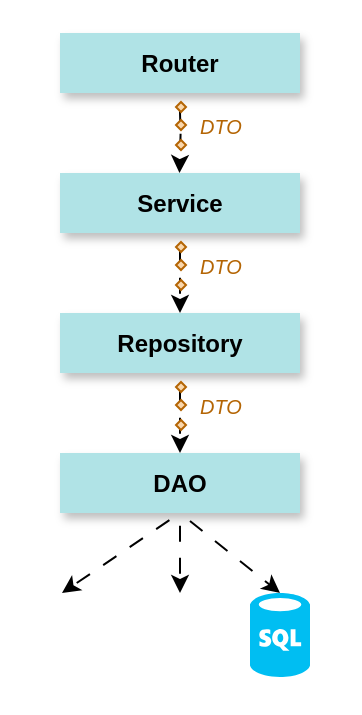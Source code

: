<mxfile version="24.8.3">
  <diagram name="Página-1" id="jxlmO-A9DLc2cjduSgGs">
    <mxGraphModel dx="819" dy="426" grid="1" gridSize="10" guides="1" tooltips="1" connect="1" arrows="1" fold="1" page="1" pageScale="1" pageWidth="827" pageHeight="1169" math="0" shadow="0">
      <root>
        <mxCell id="0" />
        <mxCell id="1" parent="0" />
        <mxCell id="EBpvr-aMACQqT9NIf_rm-30" value="" style="rounded=0;whiteSpace=wrap;html=1;strokeColor=none;" vertex="1" parent="1">
          <mxGeometry x="10" y="10" width="180" height="356.5" as="geometry" />
        </mxCell>
        <mxCell id="EBpvr-aMACQqT9NIf_rm-12" style="edgeStyle=orthogonalEdgeStyle;rounded=0;orthogonalLoop=1;jettySize=auto;html=1;entryX=0.5;entryY=0;entryDx=0;entryDy=0;flowAnimation=1;" edge="1" parent="1" source="EBpvr-aMACQqT9NIf_rm-1" target="EBpvr-aMACQqT9NIf_rm-2">
          <mxGeometry relative="1" as="geometry" />
        </mxCell>
        <mxCell id="EBpvr-aMACQqT9NIf_rm-1" value="Service" style="rounded=0;whiteSpace=wrap;html=1;fillColor=#b0e3e6;strokeColor=none;shadow=1;fontStyle=1" vertex="1" parent="1">
          <mxGeometry x="40" y="96.5" width="120" height="30" as="geometry" />
        </mxCell>
        <mxCell id="EBpvr-aMACQqT9NIf_rm-11" style="edgeStyle=orthogonalEdgeStyle;rounded=0;orthogonalLoop=1;jettySize=auto;html=1;entryX=0.5;entryY=0;entryDx=0;entryDy=0;flowAnimation=1;" edge="1" parent="1" source="EBpvr-aMACQqT9NIf_rm-2" target="EBpvr-aMACQqT9NIf_rm-3">
          <mxGeometry relative="1" as="geometry" />
        </mxCell>
        <mxCell id="EBpvr-aMACQqT9NIf_rm-2" value="Repository" style="rounded=0;whiteSpace=wrap;html=1;fillColor=#b0e3e6;strokeColor=none;shadow=1;fontStyle=1" vertex="1" parent="1">
          <mxGeometry x="40" y="166.5" width="120" height="30" as="geometry" />
        </mxCell>
        <mxCell id="EBpvr-aMACQqT9NIf_rm-3" value="DAO" style="rounded=0;whiteSpace=wrap;html=1;fillColor=#b0e3e6;strokeColor=none;shadow=1;fontStyle=1" vertex="1" parent="1">
          <mxGeometry x="40" y="236.5" width="120" height="30" as="geometry" />
        </mxCell>
        <mxCell id="EBpvr-aMACQqT9NIf_rm-4" value="" style="verticalLabelPosition=bottom;html=1;verticalAlign=top;align=center;strokeColor=none;fillColor=#00BEF2;shape=mxgraph.azure.sql_database;" vertex="1" parent="1">
          <mxGeometry x="135" y="306.5" width="30" height="42" as="geometry" />
        </mxCell>
        <mxCell id="EBpvr-aMACQqT9NIf_rm-5" value="" style="shape=image;verticalLabelPosition=bottom;labelBackgroundColor=default;verticalAlign=top;aspect=fixed;imageAspect=0;image=https://cdn-icons-png.flaticon.com/512/6133/6133884.png;" vertex="1" parent="1">
          <mxGeometry x="20" y="306.5" width="42" height="42" as="geometry" />
        </mxCell>
        <mxCell id="EBpvr-aMACQqT9NIf_rm-6" value="" style="shape=image;verticalLabelPosition=bottom;labelBackgroundColor=default;verticalAlign=top;aspect=fixed;imageAspect=0;image=https://cdn-icons-png.flaticon.com/512/136/136525.png;" vertex="1" parent="1">
          <mxGeometry x="79" y="306.5" width="42" height="42" as="geometry" />
        </mxCell>
        <mxCell id="EBpvr-aMACQqT9NIf_rm-8" value="" style="endArrow=classic;html=1;rounded=0;exitX=0.5;exitY=1;exitDx=0;exitDy=0;entryX=0.5;entryY=0;entryDx=0;entryDy=0;flowAnimation=1;" edge="1" parent="1" source="EBpvr-aMACQqT9NIf_rm-3" target="EBpvr-aMACQqT9NIf_rm-5">
          <mxGeometry width="50" height="50" relative="1" as="geometry">
            <mxPoint y="326.5" as="sourcePoint" />
            <mxPoint x="50" y="276.5" as="targetPoint" />
          </mxGeometry>
        </mxCell>
        <mxCell id="EBpvr-aMACQqT9NIf_rm-9" value="" style="endArrow=classic;html=1;rounded=0;exitX=0.5;exitY=1;exitDx=0;exitDy=0;entryX=0.5;entryY=0;entryDx=0;entryDy=0;flowAnimation=1;" edge="1" parent="1" source="EBpvr-aMACQqT9NIf_rm-3" target="EBpvr-aMACQqT9NIf_rm-6">
          <mxGeometry width="50" height="50" relative="1" as="geometry">
            <mxPoint x="135" y="256.5" as="sourcePoint" />
            <mxPoint x="91" y="296.5" as="targetPoint" />
          </mxGeometry>
        </mxCell>
        <mxCell id="EBpvr-aMACQqT9NIf_rm-10" value="" style="endArrow=classic;html=1;rounded=0;entryX=0.5;entryY=0;entryDx=0;entryDy=0;flowAnimation=1;entryPerimeter=0;" edge="1" parent="1" target="EBpvr-aMACQqT9NIf_rm-4">
          <mxGeometry width="50" height="50" relative="1" as="geometry">
            <mxPoint x="100" y="266.5" as="sourcePoint" />
            <mxPoint x="110" y="316.5" as="targetPoint" />
          </mxGeometry>
        </mxCell>
        <mxCell id="EBpvr-aMACQqT9NIf_rm-24" value="Router" style="rounded=0;whiteSpace=wrap;html=1;fillColor=#b0e3e6;strokeColor=none;shadow=1;fontStyle=1" vertex="1" parent="1">
          <mxGeometry x="40" y="26.5" width="120" height="30" as="geometry" />
        </mxCell>
        <mxCell id="EBpvr-aMACQqT9NIf_rm-25" style="edgeStyle=orthogonalEdgeStyle;rounded=0;orthogonalLoop=1;jettySize=auto;html=1;entryX=0.5;entryY=0;entryDx=0;entryDy=0;flowAnimation=1;" edge="1" parent="1">
          <mxGeometry relative="1" as="geometry">
            <mxPoint x="99.75" y="56.5" as="sourcePoint" />
            <mxPoint x="99.75" y="96.5" as="targetPoint" />
          </mxGeometry>
        </mxCell>
        <mxCell id="EBpvr-aMACQqT9NIf_rm-26" value="DTO" style="text;html=1;align=center;verticalAlign=middle;resizable=0;points=[];autosize=1;strokeColor=none;fillColor=none;fontStyle=2;fontColor=#B46504;fontSize=10;" vertex="1" parent="1">
          <mxGeometry x="100" y="58" width="40" height="30" as="geometry" />
        </mxCell>
        <mxCell id="EBpvr-aMACQqT9NIf_rm-31" value="" style="group" vertex="1" connectable="0" parent="1">
          <mxGeometry x="98" y="61" width="5" height="24" as="geometry" />
        </mxCell>
        <mxCell id="EBpvr-aMACQqT9NIf_rm-27" value="" style="rhombus;whiteSpace=wrap;html=1;fillColor=#fad7ac;strokeColor=#b46504;" vertex="1" parent="EBpvr-aMACQqT9NIf_rm-31">
          <mxGeometry width="5" height="5" as="geometry" />
        </mxCell>
        <mxCell id="EBpvr-aMACQqT9NIf_rm-28" value="" style="rhombus;whiteSpace=wrap;html=1;fillColor=#fad7ac;strokeColor=#b46504;" vertex="1" parent="EBpvr-aMACQqT9NIf_rm-31">
          <mxGeometry y="9" width="5" height="5" as="geometry" />
        </mxCell>
        <mxCell id="EBpvr-aMACQqT9NIf_rm-29" value="" style="rhombus;whiteSpace=wrap;html=1;fillColor=#fad7ac;strokeColor=#b46504;" vertex="1" parent="EBpvr-aMACQqT9NIf_rm-31">
          <mxGeometry y="19" width="5" height="5" as="geometry" />
        </mxCell>
        <mxCell id="EBpvr-aMACQqT9NIf_rm-36" value="" style="group" vertex="1" connectable="0" parent="1">
          <mxGeometry x="98" y="128" width="42" height="30" as="geometry" />
        </mxCell>
        <mxCell id="EBpvr-aMACQqT9NIf_rm-32" value="" style="rhombus;whiteSpace=wrap;html=1;fillColor=#fad7ac;strokeColor=#b46504;" vertex="1" parent="EBpvr-aMACQqT9NIf_rm-36">
          <mxGeometry y="3" width="5" height="5" as="geometry" />
        </mxCell>
        <mxCell id="EBpvr-aMACQqT9NIf_rm-33" value="" style="rhombus;whiteSpace=wrap;html=1;fillColor=#fad7ac;strokeColor=#b46504;" vertex="1" parent="EBpvr-aMACQqT9NIf_rm-36">
          <mxGeometry y="12" width="5" height="5" as="geometry" />
        </mxCell>
        <mxCell id="EBpvr-aMACQqT9NIf_rm-34" value="" style="rhombus;whiteSpace=wrap;html=1;fillColor=#fad7ac;strokeColor=#b46504;" vertex="1" parent="EBpvr-aMACQqT9NIf_rm-36">
          <mxGeometry y="22" width="5" height="5" as="geometry" />
        </mxCell>
        <mxCell id="EBpvr-aMACQqT9NIf_rm-35" value="DTO" style="text;html=1;align=center;verticalAlign=middle;resizable=0;points=[];autosize=1;strokeColor=none;fillColor=none;fontStyle=2;fontColor=#B46504;fontSize=10;" vertex="1" parent="EBpvr-aMACQqT9NIf_rm-36">
          <mxGeometry x="2" width="40" height="30" as="geometry" />
        </mxCell>
        <mxCell id="EBpvr-aMACQqT9NIf_rm-37" value="" style="group" vertex="1" connectable="0" parent="1">
          <mxGeometry x="98" y="198" width="42" height="30" as="geometry" />
        </mxCell>
        <mxCell id="EBpvr-aMACQqT9NIf_rm-38" value="" style="rhombus;whiteSpace=wrap;html=1;fillColor=#fad7ac;strokeColor=#b46504;" vertex="1" parent="EBpvr-aMACQqT9NIf_rm-37">
          <mxGeometry y="3" width="5" height="5" as="geometry" />
        </mxCell>
        <mxCell id="EBpvr-aMACQqT9NIf_rm-39" value="" style="rhombus;whiteSpace=wrap;html=1;fillColor=#fad7ac;strokeColor=#b46504;" vertex="1" parent="EBpvr-aMACQqT9NIf_rm-37">
          <mxGeometry y="12" width="5" height="5" as="geometry" />
        </mxCell>
        <mxCell id="EBpvr-aMACQqT9NIf_rm-40" value="" style="rhombus;whiteSpace=wrap;html=1;fillColor=#fad7ac;strokeColor=#b46504;" vertex="1" parent="EBpvr-aMACQqT9NIf_rm-37">
          <mxGeometry y="22" width="5" height="5" as="geometry" />
        </mxCell>
        <mxCell id="EBpvr-aMACQqT9NIf_rm-41" value="DTO" style="text;html=1;align=center;verticalAlign=middle;resizable=0;points=[];autosize=1;strokeColor=none;fillColor=none;fontStyle=2;fontColor=#B46504;fontSize=10;" vertex="1" parent="EBpvr-aMACQqT9NIf_rm-37">
          <mxGeometry x="2" width="40" height="30" as="geometry" />
        </mxCell>
      </root>
    </mxGraphModel>
  </diagram>
</mxfile>
